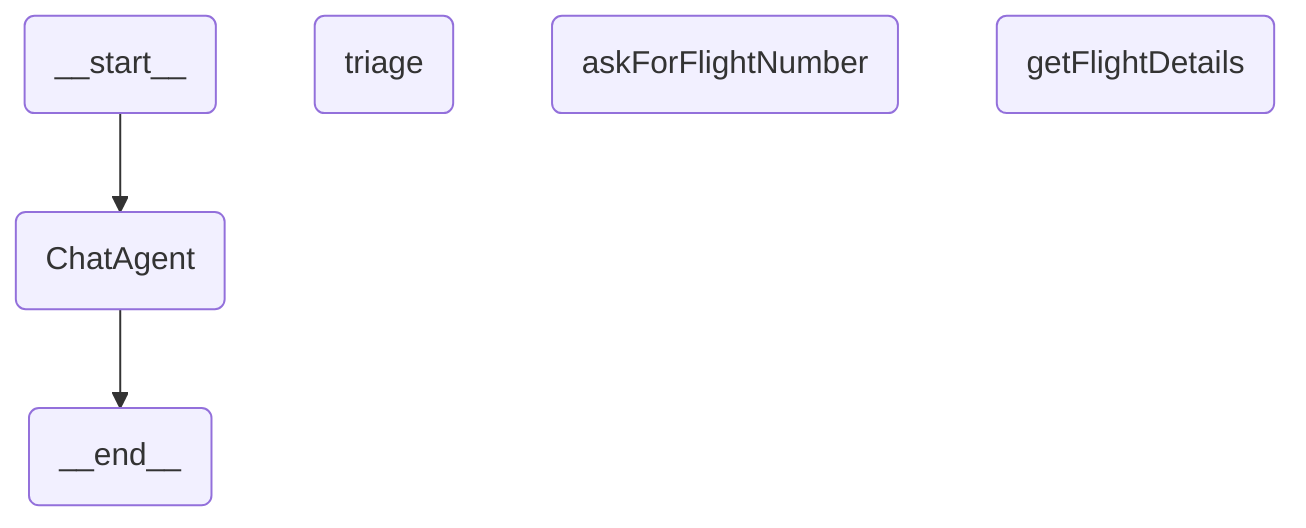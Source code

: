---
config:
  flowchart:
    curve: linear
---
graph TD;
	__start__(<p>__start__</p>)
	ChatAgent(ChatAgent)
	triage(triage)
	askForFlightNumber(askForFlightNumber)
	getFlightDetails(getFlightDetails)
	__end__(<p>__end__</p>)
	__start__ --> ChatAgent;
	ChatAgent --> __end__;
	classDef default fill:#f2f0ff,line-height:1.2
	classDef first fill-opacity:0
	classDef last fill:#bfb6fc